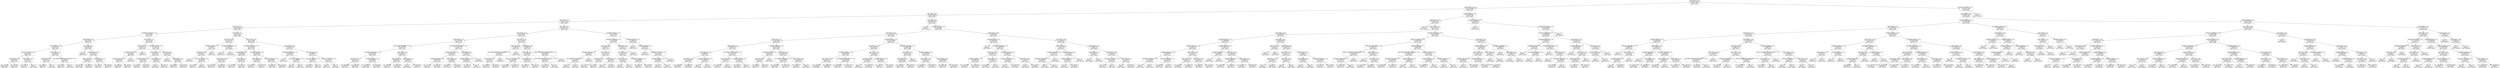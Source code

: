 digraph Tree {
node [shape=box, style="rounded", color="black", fontname=helvetica] ;
edge [fontname=helvetica] ;
0 [label="total_despesa <= 12.2\nmse = 2107175609.9\nsamples = 2833\nvalue = 22587.1"] ;
1 [label="total_despesa <= 11.3\nmse = 311699088.8\nsamples = 2291\nvalue = 7539.3"] ;
0 -> 1 [labeldistance=2.5, labelangle=45, headlabel="True"] ;
2 [label="total_receita <= 9.6\nmse = 132559182.6\nsamples = 2053\nvalue = 4370.0"] ;
1 -> 2 ;
3 [label="total_receita <= 8.9\nmse = 8437254.4\nsamples = 1466\nvalue = 1944.5"] ;
2 -> 3 ;
4 [label="total_receita <= 7.6\nmse = 4537944.8\nsamples = 1162\nvalue = 1494.2"] ;
3 -> 4 ;
5 [label="quantidade_fornecedores <= 1.9\nmse = 1190009.9\nsamples = 557\nvalue = 1031.7"] ;
4 -> 5 ;
6 [label="media_despesa <= 6.6\nmse = 968735.1\nsamples = 453\nvalue = 942.6"] ;
5 -> 6 ;
7 [label="sexo_FEMININO <= 0.5\nmse = 781035.1\nsamples = 397\nvalue = 867.4"] ;
6 -> 7 ;
8 [label="grau_LÊ E ESCREVE <= 0.5\nmse = 823716.7\nsamples = 328\nvalue = 931.3"] ;
7 -> 8 ;
9 [label="total_despesa <= 7.4\nmse = 780623.6\nsamples = 324\nvalue = 917.2"] ;
8 -> 9 ;
10 [label="mse = 742343.4\nsamples = 310\nvalue = 890.5"] ;
9 -> 10 ;
11 [label="mse = 1273893.1\nsamples = 14\nvalue = 1673.5"] ;
9 -> 11 ;
12 [label="media_despesa <= 5.8\nmse = 3120747.8\nsamples = 4\nvalue = 2339.8"] ;
8 -> 12 ;
13 [label="mse = 234755.6\nsamples = 3\nvalue = 930.3"] ;
12 -> 13 ;
14 [label="mse = 0.0\nsamples = 1\nvalue = 4454.0"] ;
12 -> 14 ;
15 [label="media_despesa <= 5.7\nmse = 454166.6\nsamples = 69\nvalue = 554.3"] ;
7 -> 15 ;
16 [label="media_despesa <= 5.6\nmse = 657475.8\nsamples = 35\nvalue = 734.3"] ;
15 -> 16 ;
17 [label="mse = 440671.5\nsamples = 34\nvalue = 643.2"] ;
16 -> 17 ;
18 [label="mse = 0.0\nsamples = 1\nvalue = 3283.0"] ;
16 -> 18 ;
19 [label="grau_ENSINO FUNDAMENTAL INCOMPLETO <= 0.5\nmse = 96587.0\nsamples = 34\nvalue = 322.4"] ;
15 -> 19 ;
20 [label="mse = 71266.1\nsamples = 33\nvalue = 286.0"] ;
19 -> 20 ;
21 [label="mse = 0.0\nsamples = 1\nvalue = 1105.0"] ;
19 -> 21 ;
22 [label="total_receita <= 6.7\nmse = 1988910.3\nsamples = 56\nvalue = 1486.0"] ;
6 -> 22 ;
23 [label="mse = 0.0\nsamples = 1\nvalue = 5650.0"] ;
22 -> 23 ;
24 [label="media_despesa <= 6.8\nmse = 1604203.3\nsamples = 55\nvalue = 1384.4"] ;
22 -> 24 ;
25 [label="media_receita <= 6.7\nmse = 2165139.4\nsamples = 14\nvalue = 2022.3"] ;
24 -> 25 ;
26 [label="mse = 942210.9\nsamples = 10\nvalue = 1295.6"] ;
25 -> 26 ;
27 [label="mse = 994070.2\nsamples = 4\nvalue = 3683.4"] ;
25 -> 27 ;
28 [label="media_despesa <= 7.2\nmse = 1165052.1\nsamples = 41\nvalue = 1135.7"] ;
24 -> 28 ;
29 [label="mse = 539726.5\nsamples = 31\nvalue = 946.5"] ;
28 -> 29 ;
30 [label="mse = 3055890.6\nsamples = 10\nvalue = 1961.4"] ;
28 -> 30 ;
31 [label="media_receita <= 5.5\nmse = 1951613.1\nsamples = 104\nvalue = 1409.5"] ;
5 -> 31 ;
32 [label="total_despesa <= 7.7\nmse = 591472.3\nsamples = 46\nvalue = 934.5"] ;
31 -> 32 ;
33 [label="quantidade_doacoes <= 2.5\nmse = 410452.6\nsamples = 45\nvalue = 860.9"] ;
32 -> 33 ;
34 [label="quantidade_doacoes <= 1.9\nmse = 335529.8\nsamples = 44\nvalue = 811.4"] ;
33 -> 34 ;
35 [label="mse = 404310.9\nsamples = 26\nvalue = 990.5"] ;
34 -> 35 ;
36 [label="mse = 119091.2\nsamples = 18\nvalue = 549.2"] ;
34 -> 36 ;
37 [label="mse = 0.0\nsamples = 1\nvalue = 2567.0"] ;
33 -> 37 ;
38 [label="mse = 0.0\nsamples = 1\nvalue = 3547.0"] ;
32 -> 38 ;
39 [label="quantidade_doadores <= 0.9\nmse = 2723287.1\nsamples = 58\nvalue = 1794.9"] ;
31 -> 39 ;
40 [label="media_despesa <= 5.5\nmse = 950023.5\nsamples = 13\nvalue = 1002.9"] ;
39 -> 40 ;
41 [label="quantidade_despesas <= 2.1\nmse = 175816.6\nsamples = 10\nvalue = 670.8"] ;
40 -> 41 ;
42 [label="mse = 78211.8\nsamples = 4\nvalue = 996.8"] ;
41 -> 42 ;
43 [label="mse = 109492.2\nsamples = 6\nvalue = 426.2"] ;
41 -> 43 ;
44 [label="total_despesa <= 7.3\nmse = 1836619.0\nsamples = 3\nvalue = 1667.1"] ;
40 -> 44 ;
45 [label="mse = 0.0\nsamples = 1\nvalue = 4948.0"] ;
44 -> 45 ;
46 [label="mse = 49717.6\nsamples = 2\nvalue = 1120.3"] ;
44 -> 46 ;
47 [label="total_receita <= 6.4\nmse = 3013991.6\nsamples = 45\nvalue = 2035.9"] ;
39 -> 47 ;
48 [label="mse = 0.0\nsamples = 1\nvalue = 7162.0"] ;
47 -> 48 ;
49 [label="media_despesa <= 5.0\nmse = 2666207.0\nsamples = 44\nvalue = 1960.5"] ;
47 -> 49 ;
50 [label="mse = 662966.2\nsamples = 15\nvalue = 1105.4"] ;
49 -> 50 ;
51 [label="mse = 3125318.7\nsamples = 29\nvalue = 2397.6"] ;
49 -> 51 ;
52 [label="total_receita <= 7.6\nmse = 7243531.2\nsamples = 605\nvalue = 1920.4"] ;
4 -> 52 ;
53 [label="total_receita <= 7.6\nmse = 76115571.7\nsamples = 10\nvalue = 7083.5"] ;
52 -> 53 ;
54 [label="quantidade_doadores <= 1.9\nmse = 6238511.1\nsamples = 8\nvalue = 2130.8"] ;
53 -> 54 ;
55 [label="total_despesa <= 7.3\nmse = 2319401.4\nsamples = 7\nvalue = 1546.5"] ;
54 -> 55 ;
56 [label="mse = 0.0\nsamples = 1\nvalue = 4025.0"] ;
55 -> 56 ;
57 [label="estado_civil_VIÚVO(A) <= 0.5\nmse = 362329.8\nsamples = 6\nvalue = 720.3"] ;
55 -> 57 ;
58 [label="mse = 73392.5\nsamples = 5\nvalue = 527.6"] ;
57 -> 58 ;
59 [label="mse = 0.0\nsamples = 1\nvalue = 2262.0"] ;
57 -> 59 ;
60 [label="mse = 0.0\nsamples = 1\nvalue = 9143.0"] ;
54 -> 60 ;
61 [label="quantidade_fornecedores <= 1.4\nmse = 28206547.4\nsamples = 2\nvalue = 19960.4"] ;
53 -> 61 ;
62 [label="mse = 0.0\nsamples = 1\nvalue = 15624.0"] ;
61 -> 62 ;
63 [label="mse = 0.0\nsamples = 1\nvalue = 26465.0"] ;
61 -> 63 ;
64 [label="media_receita <= 8.5\nmse = 5341398.6\nsamples = 595\nvalue = 1818.1"] ;
52 -> 64 ;
65 [label="quantidade_fornecedores <= 2.7\nmse = 4052651.5\nsamples = 585\nvalue = 1753.4"] ;
64 -> 65 ;
66 [label="sexo_FEMININO <= 0.5\nmse = 3088942.5\nsamples = 449\nvalue = 1546.3"] ;
65 -> 66 ;
67 [label="media_receita <= 6.6\nmse = 3511221.6\nsamples = 360\nvalue = 1664.7"] ;
66 -> 67 ;
68 [label="mse = 1709411.2\nsamples = 133\nvalue = 1315.0"] ;
67 -> 68 ;
69 [label="mse = 4484983.2\nsamples = 227\nvalue = 1876.9"] ;
67 -> 69 ;
70 [label="media_receita <= 6.7\nmse = 1055817.3\nsamples = 89\nvalue = 1058.9"] ;
66 -> 70 ;
71 [label="mse = 1508488.2\nsamples = 41\nvalue = 1433.3"] ;
70 -> 71 ;
72 [label="mse = 444717.2\nsamples = 48\nvalue = 738.0"] ;
70 -> 72 ;
73 [label="quantidade_despesas <= 2.8\nmse = 6435032.7\nsamples = 136\nvalue = 2376.6"] ;
65 -> 73 ;
74 [label="media_receita <= 6.4\nmse = 14694651.1\nsamples = 9\nvalue = 5384.9"] ;
73 -> 74 ;
75 [label="mse = 4470633.5\nsamples = 4\nvalue = 7336.7"] ;
74 -> 75 ;
76 [label="mse = 15366775.3\nsamples = 5\nvalue = 2317.7"] ;
74 -> 76 ;
77 [label="quantidade_doadores <= 2.4\nmse = 4829068.7\nsamples = 127\nvalue = 2109.9"] ;
73 -> 77 ;
78 [label="mse = 2804793.2\nsamples = 84\nvalue = 1765.9"] ;
77 -> 78 ;
79 [label="mse = 8275524.9\nsamples = 43\nvalue = 2823.9"] ;
77 -> 79 ;
80 [label="total_despesa <= 8.5\nmse = 48607186.6\nsamples = 10\nvalue = 4311.7"] ;
64 -> 80 ;
81 [label="quantidade_fornecedores <= 2.3\nmse = 83066004.2\nsamples = 3\nvalue = 11516.4"] ;
80 -> 81 ;
82 [label="mse = 0.0\nsamples = 1\nvalue = 21917.0"] ;
81 -> 82 ;
83 [label="estado_civil_CASADO(A) <= 0.5\nmse = 3389907.0\nsamples = 2\nvalue = 3716.0"] ;
81 -> 83 ;
84 [label="mse = 0.0\nsamples = 1\nvalue = 527.0"] ;
83 -> 84 ;
85 [label="mse = 0.0\nsamples = 1\nvalue = 4779.0"] ;
83 -> 85 ;
86 [label="total_despesa <= 8.8\nmse = 885683.2\nsamples = 7\nvalue = 1159.6"] ;
80 -> 86 ;
87 [label="estado_civil_CASADO(A) <= 0.5\nmse = 164671.5\nsamples = 5\nvalue = 747.6"] ;
86 -> 87 ;
88 [label="mse = 48961.6\nsamples = 3\nvalue = 1086.7"] ;
87 -> 88 ;
89 [label="mse = 77.8\nsamples = 2\nvalue = 340.8"] ;
87 -> 89 ;
90 [label="estado_civil_CASADO(A) <= 0.5\nmse = 1277339.8\nsamples = 2\nvalue = 2065.8"] ;
86 -> 90 ;
91 [label="mse = 0.0\nsamples = 1\nvalue = 1143.0"] ;
90 -> 91 ;
92 [label="mse = 0.0\nsamples = 1\nvalue = 3450.0"] ;
90 -> 92 ;
93 [label="total_receita <= 9.5\nmse = 19261742.3\nsamples = 304\nvalue = 3594.4"] ;
3 -> 93 ;
94 [label="media_receita <= 7.5\nmse = 17464042.0\nsamples = 267\nvalue = 3313.6"] ;
93 -> 94 ;
95 [label="media_despesa <= 7.1\nmse = 22046336.6\nsamples = 174\nvalue = 3834.5"] ;
94 -> 95 ;
96 [label="grau_SUPERIOR INCOMPLETO <= 0.5\nmse = 18508246.2\nsamples = 155\nvalue = 3434.1"] ;
95 -> 96 ;
97 [label="quantidade_fornecedores <= 2.7\nmse = 14950423.5\nsamples = 139\nvalue = 3192.3"] ;
96 -> 97 ;
98 [label="total_receita <= 9.1\nmse = 4127554.9\nsamples = 46\nvalue = 2024.8"] ;
97 -> 98 ;
99 [label="mse = 9286269.8\nsamples = 11\nvalue = 3481.1"] ;
98 -> 99 ;
100 [label="mse = 1465388.9\nsamples = 35\nvalue = 1539.4"] ;
98 -> 100 ;
101 [label="quantidade_despesas <= 2.8\nmse = 19880423.7\nsamples = 93\nvalue = 3855.0"] ;
97 -> 101 ;
102 [label="mse = 127360800.0\nsamples = 2\nvalue = 17993.0"] ;
101 -> 102 ;
103 [label="mse = 13435598.1\nsamples = 91\nvalue = 3562.5"] ;
101 -> 103 ;
104 [label="media_receita <= 7.0\nmse = 50032221.8\nsamples = 16\nvalue = 6105.4"] ;
96 -> 104 ;
105 [label="total_receita <= 9.0\nmse = 8896043.0\nsamples = 11\nvalue = 3220.4"] ;
104 -> 105 ;
106 [label="mse = 8359588.7\nsamples = 3\nvalue = 6374.0"] ;
105 -> 106 ;
107 [label="mse = 5590360.8\nsamples = 8\nvalue = 2360.4"] ;
105 -> 107 ;
108 [label="media_receita <= 7.1\nmse = 82366877.9\nsamples = 5\nvalue = 11875.3"] ;
104 -> 108 ;
109 [label="mse = 0.0\nsamples = 1\nvalue = 30640.0"] ;
108 -> 109 ;
110 [label="mse = 27627982.1\nsamples = 4\nvalue = 8747.8"] ;
108 -> 110 ;
111 [label="grau_ENSINO MÉDIO COMPLETO <= 0.5\nmse = 39311317.0\nsamples = 19\nvalue = 7327.8"] ;
95 -> 111 ;
112 [label="quantidade_doadores <= 2.1\nmse = 16046154.0\nsamples = 15\nvalue = 5442.5"] ;
111 -> 112 ;
113 [label="quantidade_despesas <= 1.9\nmse = 3337026.4\nsamples = 10\nvalue = 2783.4"] ;
112 -> 113 ;
114 [label="mse = 171810.2\nsamples = 2\nvalue = 510.5"] ;
113 -> 114 ;
115 [label="mse = 2802469.7\nsamples = 8\nvalue = 3196.6"] ;
113 -> 115 ;
116 [label="media_despesa <= 7.4\nmse = 11426390.6\nsamples = 5\nvalue = 8899.3"] ;
112 -> 116 ;
117 [label="mse = 8472537.6\nsamples = 3\nvalue = 11443.0"] ;
116 -> 117 ;
118 [label="mse = 1439424.2\nsamples = 2\nvalue = 6355.6"] ;
116 -> 118 ;
119 [label="sexo_FEMININO <= 0.5\nmse = 62636676.0\nsamples = 4\nvalue = 14555.0"] ;
111 -> 119 ;
120 [label="quantidade_doadores <= 2.4\nmse = 34494102.0\nsamples = 3\nvalue = 10103.0"] ;
119 -> 120 ;
121 [label="mse = 941192.0\nsamples = 2\nvalue = 6747.0"] ;
120 -> 121 ;
122 [label="mse = 0.0\nsamples = 1\nvalue = 20171.0"] ;
120 -> 122 ;
123 [label="mse = 0.0\nsamples = 1\nvalue = 23459.0"] ;
119 -> 123 ;
124 [label="total_receita <= 9.0\nmse = 7154089.6\nsamples = 93\nvalue = 2314.2"] ;
94 -> 124 ;
125 [label="total_receita <= 9.0\nmse = 39324695.6\nsamples = 8\nvalue = 4731.0"] ;
124 -> 125 ;
126 [label="grau_ENSINO FUNDAMENTAL INCOMPLETO <= 0.5\nmse = 4300141.5\nsamples = 7\nvalue = 2849.1"] ;
125 -> 126 ;
127 [label="media_despesa <= 7.1\nmse = 727461.1\nsamples = 6\nvalue = 2212.7"] ;
126 -> 127 ;
128 [label="mse = 342896.6\nsamples = 3\nvalue = 1709.4"] ;
127 -> 128 ;
129 [label="mse = 495824.2\nsamples = 3\nvalue = 2841.8"] ;
127 -> 129 ;
130 [label="mse = 0.0\nsamples = 1\nvalue = 8577.0"] ;
126 -> 130 ;
131 [label="mse = 0.0\nsamples = 1\nvalue = 23550.0"] ;
125 -> 131 ;
132 [label="media_despesa <= 8.0\nmse = 4041412.6\nsamples = 85\nvalue = 2118.7"] ;
124 -> 132 ;
133 [label="media_receita <= 7.9\nmse = 4444948.4\nsamples = 73\nvalue = 2380.1"] ;
132 -> 133 ;
134 [label="estado_civil_CASADO(A) <= 0.5\nmse = 1751988.7\nsamples = 46\nvalue = 1675.2"] ;
133 -> 134 ;
135 [label="mse = 204450.6\nsamples = 16\nvalue = 964.1"] ;
134 -> 135 ;
136 [label="mse = 2204515.7\nsamples = 30\nvalue = 2117.6"] ;
134 -> 136 ;
137 [label="media_despesa <= 6.7\nmse = 6830159.2\nsamples = 27\nvalue = 3734.2"] ;
133 -> 137 ;
138 [label="mse = 2239213.4\nsamples = 12\nvalue = 2415.3"] ;
137 -> 138 ;
139 [label="mse = 7942277.1\nsamples = 15\nvalue = 5053.1"] ;
137 -> 139 ;
140 [label="estado_civil_SEPARADO(A) JUDICIALMENTE <= 0.5\nmse = 599818.8\nsamples = 12\nvalue = 958.3"] ;
132 -> 140 ;
141 [label="grau_ENSINO FUNDAMENTAL COMPLETO <= 0.5\nmse = 378588.7\nsamples = 11\nvalue = 810.4"] ;
140 -> 141 ;
142 [label="mse = 157007.8\nsamples = 10\nvalue = 660.7"] ;
141 -> 142 ;
143 [label="mse = 0.0\nsamples = 1\nvalue = 2382.0"] ;
141 -> 143 ;
144 [label="mse = 0.0\nsamples = 1\nvalue = 2659.0"] ;
140 -> 144 ;
145 [label="quantidade_despesas <= 3.5\nmse = 27732690.2\nsamples = 37\nvalue = 5707.6"] ;
93 -> 145 ;
146 [label="quantidade_fornecedores <= 2.8\nmse = 11904908.0\nsamples = 31\nvalue = 4234.7"] ;
145 -> 146 ;
147 [label="total_receita <= 9.5\nmse = 3673055.4\nsamples = 15\nvalue = 2374.1"] ;
146 -> 147 ;
148 [label="quantidade_doadores <= 2.3\nmse = 14613005.6\nsamples = 3\nvalue = 5379.7"] ;
147 -> 148 ;
149 [label="grau_SUPERIOR INCOMPLETO <= 0.5\nmse = 2552006.2\nsamples = 2\nvalue = 7920.5"] ;
148 -> 149 ;
150 [label="mse = 0.0\nsamples = 1\nvalue = 9518.0"] ;
149 -> 150 ;
151 [label="mse = 0.0\nsamples = 1\nvalue = 6323.0"] ;
149 -> 151 ;
152 [label="mse = 0.0\nsamples = 1\nvalue = 298.0"] ;
148 -> 152 ;
153 [label="total_receita <= 9.5\nmse = 473782.5\nsamples = 12\nvalue = 1923.2"] ;
147 -> 153 ;
154 [label="total_despesa <= 9.5\nmse = 324785.0\nsamples = 8\nvalue = 1445.1"] ;
153 -> 154 ;
155 [label="mse = 77061.8\nsamples = 3\nvalue = 2005.2"] ;
154 -> 155 ;
156 [label="mse = 51923.2\nsamples = 5\nvalue = 978.3"] ;
154 -> 156 ;
157 [label="media_despesa <= 7.0\nmse = 34903.6\nsamples = 4\nvalue = 2507.7"] ;
153 -> 157 ;
158 [label="mse = 0.0\nsamples = 1\nvalue = 2252.0"] ;
157 -> 158 ;
159 [label="mse = 3331.2\nsamples = 3\nvalue = 2635.5"] ;
157 -> 159 ;
160 [label="total_despesa <= 9.6\nmse = 13415714.2\nsamples = 16\nvalue = 5880.5"] ;
146 -> 160 ;
161 [label="total_despesa <= 9.5\nmse = 6313958.4\nsamples = 15\nvalue = 5338.5"] ;
160 -> 161 ;
162 [label="media_receita <= 7.5\nmse = 2721768.8\nsamples = 2\nvalue = 8958.5"] ;
161 -> 162 ;
163 [label="mse = 0.0\nsamples = 1\nvalue = 9911.0"] ;
162 -> 163 ;
164 [label="mse = 0.0\nsamples = 1\nvalue = 6101.0"] ;
162 -> 164 ;
165 [label="quantidade_fornecedores <= 2.9\nmse = 4026698.6\nsamples = 13\nvalue = 4649.0"] ;
161 -> 165 ;
166 [label="mse = 934612.2\nsamples = 2\nvalue = 6425.4"] ;
165 -> 166 ;
167 [label="mse = 3205967.9\nsamples = 11\nvalue = 3760.8"] ;
165 -> 167 ;
168 [label="mse = 0.0\nsamples = 1\nvalue = 19431.0"] ;
160 -> 168 ;
169 [label="quantidade_doacoes <= 1.9\nmse = 29996799.5\nsamples = 6\nvalue = 14729.4"] ;
145 -> 169 ;
170 [label="mse = 0.0\nsamples = 1\nvalue = 2730.0"] ;
169 -> 170 ;
171 [label="quantidade_despesas <= 3.5\nmse = 10774301.4\nsamples = 5\nvalue = 16443.6"] ;
169 -> 171 ;
172 [label="mse = 0.0\nsamples = 1\nvalue = 23910.0"] ;
171 -> 172 ;
173 [label="quantidade_fornecedores <= 3.6\nmse = 1730215.8\nsamples = 4\nvalue = 15199.2"] ;
171 -> 173 ;
174 [label="quantidade_doacoes <= 2.2\nmse = 468852.7\nsamples = 3\nvalue = 14357.2"] ;
173 -> 174 ;
175 [label="mse = 773.6\nsamples = 2\nvalue = 14752.3"] ;
174 -> 175 ;
176 [label="mse = 0.0\nsamples = 1\nvalue = 13172.0"] ;
174 -> 176 ;
177 [label="mse = 0.0\nsamples = 1\nvalue = 16883.0"] ;
173 -> 177 ;
178 [label="total_receita <= 9.6\nmse = 388673084.8\nsamples = 587\nvalue = 10359.7"] ;
2 -> 178 ;
179 [label="mse = 0.0\nsamples = 1\nvalue = 493951.0"] ;
178 -> 179 ;
180 [label="quantidade_doadores <= 3.6\nmse = 133790971.7\nsamples = 586\nvalue = 9832.3"] ;
178 -> 180 ;
181 [label="total_despesa <= 10.2\nmse = 101977364.4\nsamples = 529\nvalue = 8809.8"] ;
180 -> 181 ;
182 [label="media_receita <= 7.4\nmse = 48102269.6\nsamples = 205\nvalue = 5969.7"] ;
181 -> 182 ;
183 [label="media_receita <= 7.4\nmse = 69416168.6\nsamples = 73\nvalue = 7778.9"] ;
182 -> 183 ;
184 [label="media_despesa <= 7.2\nmse = 40974372.5\nsamples = 63\nvalue = 6152.1"] ;
183 -> 184 ;
185 [label="total_receita <= 10.0\nmse = 29895058.3\nsamples = 61\nvalue = 5660.1"] ;
184 -> 185 ;
186 [label="mse = 18898967.2\nsamples = 43\nvalue = 4292.3"] ;
185 -> 186 ;
187 [label="mse = 40966749.7\nsamples = 18\nvalue = 8760.5"] ;
185 -> 187 ;
188 [label="quantidade_fornecedores <= 2.4\nmse = 136664533.6\nsamples = 2\nvalue = 22224.7"] ;
184 -> 188 ;
189 [label="mse = 0.0\nsamples = 1\nvalue = 5692.0"] ;
188 -> 189 ;
190 [label="mse = 0.0\nsamples = 1\nvalue = 30491.0"] ;
188 -> 190 ;
191 [label="grau_ENSINO MÉDIO COMPLETO <= 0.5\nmse = 132064113.7\nsamples = 10\nvalue = 15247.3"] ;
183 -> 191 ;
192 [label="media_receita <= 7.4\nmse = 39109450.9\nsamples = 7\nvalue = 7377.4"] ;
191 -> 192 ;
193 [label="mse = 18457319.1\nsamples = 6\nvalue = 6021.2"] ;
192 -> 193 ;
194 [label="mse = 0.0\nsamples = 1\nvalue = 23652.0"] ;
192 -> 194 ;
195 [label="quantidade_doadores <= 2.8\nmse = 47647395.4\nsamples = 3\nvalue = 26614.9"] ;
191 -> 195 ;
196 [label="mse = 109333.4\nsamples = 2\nvalue = 29052.9"] ;
195 -> 196 ;
197 [label="mse = 0.0\nsamples = 1\nvalue = 7111.0"] ;
195 -> 197 ;
198 [label="quantidade_despesas <= 1.9\nmse = 31474822.4\nsamples = 132\nvalue = 4840.1"] ;
182 -> 198 ;
199 [label="quantidade_doadores <= 1.9\nmse = 958270.8\nsamples = 10\nvalue = 1133.7"] ;
198 -> 199 ;
200 [label="total_receita <= 9.9\nmse = 420990.5\nsamples = 9\nvalue = 818.2"] ;
199 -> 200 ;
201 [label="mse = 489280.4\nsamples = 5\nvalue = 1126.7"] ;
200 -> 201 ;
202 [label="mse = 67898.2\nsamples = 4\nvalue = 432.5"] ;
200 -> 202 ;
203 [label="mse = 0.0\nsamples = 1\nvalue = 3027.0"] ;
199 -> 203 ;
204 [label="media_despesa <= 8.1\nmse = 33281356.0\nsamples = 122\nvalue = 5282.3"] ;
198 -> 204 ;
205 [label="grau_SUPERIOR INCOMPLETO <= 0.5\nmse = 27308587.0\nsamples = 118\nvalue = 5041.7"] ;
204 -> 205 ;
206 [label="mse = 22830005.5\nsamples = 107\nvalue = 4610.3"] ;
205 -> 206 ;
207 [label="mse = 50412678.6\nsamples = 11\nvalue = 8732.3"] ;
205 -> 207 ;
208 [label="media_receita <= 8.6\nmse = 180555902.8\nsamples = 4\nvalue = 15629.5"] ;
204 -> 208 ;
209 [label="mse = 10278442.7\nsamples = 3\nvalue = 8039.0"] ;
208 -> 209 ;
210 [label="mse = 0.0\nsamples = 1\nvalue = 38401.0"] ;
208 -> 210 ;
211 [label="quantidade_doacoes <= 2.5\nmse = 127810484.6\nsamples = 324\nvalue = 10613.1"] ;
181 -> 211 ;
212 [label="total_receita <= 11.1\nmse = 92159665.5\nsamples = 121\nvalue = 7891.2"] ;
211 -> 212 ;
213 [label="quantidade_doadores <= 1.2\nmse = 63810080.2\nsamples = 113\nvalue = 7226.6"] ;
212 -> 213 ;
214 [label="total_receita <= 10.3\nmse = 158322757.3\nsamples = 10\nvalue = 15336.9"] ;
213 -> 214 ;
215 [label="mse = 31998338.3\nsamples = 4\nvalue = 26869.0"] ;
214 -> 215 ;
216 [label="mse = 18666538.5\nsamples = 6\nvalue = 3804.7"] ;
214 -> 216 ;
217 [label="grau_ENSINO MÉDIO COMPLETO <= 0.5\nmse = 48592410.1\nsamples = 103\nvalue = 6484.5"] ;
213 -> 217 ;
218 [label="mse = 40804961.8\nsamples = 91\nvalue = 5396.2"] ;
217 -> 218 ;
219 [label="mse = 51353368.3\nsamples = 12\nvalue = 12056.5"] ;
217 -> 219 ;
220 [label="total_receita <= 11.2\nmse = 435025154.6\nsamples = 8\nvalue = 18990.6"] ;
212 -> 220 ;
221 [label="media_receita <= 8.8\nmse = 406320233.0\nsamples = 3\nvalue = 38995.0"] ;
220 -> 221 ;
222 [label="mse = 0.0\nsamples = 1\nvalue = 67784.0"] ;
221 -> 222 ;
223 [label="mse = 173401856.9\nsamples = 2\nvalue = 29398.7"] ;
221 -> 223 ;
224 [label="quantidade_despesas <= 3.6\nmse = 9521747.6\nsamples = 5\nvalue = 5654.3"] ;
220 -> 224 ;
225 [label="mse = 1811382.7\nsamples = 3\nvalue = 3671.2"] ;
224 -> 225 ;
226 [label="mse = 1346760.2\nsamples = 2\nvalue = 9620.5"] ;
224 -> 226 ;
227 [label="quantidade_fornecedores <= 4.2\nmse = 140927082.3\nsamples = 203\nvalue = 12086.4"] ;
211 -> 227 ;
228 [label="media_receita <= 8.8\nmse = 92501166.7\nsamples = 148\nvalue = 10452.0"] ;
227 -> 228 ;
229 [label="media_receita <= 8.2\nmse = 89692643.7\nsamples = 147\nvalue = 10276.0"] ;
228 -> 229 ;
230 [label="mse = 96707905.7\nsamples = 120\nvalue = 11153.4"] ;
229 -> 230 ;
231 [label="mse = 40942676.3\nsamples = 27\nvalue = 6440.2"] ;
229 -> 231 ;
232 [label="mse = 0.0\nsamples = 1\nvalue = 30782.0"] ;
228 -> 232 ;
233 [label="quantidade_doacoes <= 2.6\nmse = 237929663.2\nsamples = 55\nvalue = 16137.4"] ;
227 -> 233 ;
234 [label="total_despesa <= 10.8\nmse = 243247120.2\nsamples = 6\nvalue = 28721.2"] ;
233 -> 234 ;
235 [label="mse = 59464434.4\nsamples = 4\nvalue = 21457.7"] ;
234 -> 235 ;
236 [label="mse = 14364800.0\nsamples = 2\nvalue = 55354.0"] ;
234 -> 236 ;
237 [label="media_despesa <= 6.2\nmse = 204438086.9\nsamples = 49\nvalue = 13935.3"] ;
233 -> 237 ;
238 [label="mse = 65602038.6\nsamples = 30\nvalue = 9772.9"] ;
237 -> 238 ;
239 [label="mse = 342353426.2\nsamples = 19\nvalue = 19863.6"] ;
237 -> 239 ;
240 [label="media_despesa <= 6.9\nmse = 324324044.4\nsamples = 57\nvalue = 18892.1"] ;
180 -> 240 ;
241 [label="quantidade_doacoes <= 3.6\nmse = 224638053.6\nsamples = 42\nvalue = 13629.5"] ;
240 -> 241 ;
242 [label="mse = 0.0\nsamples = 1\nvalue = 86939.0"] ;
241 -> 242 ;
243 [label="quantidade_fornecedores <= 4.6\nmse = 148876738.1\nsamples = 41\nvalue = 12567.1"] ;
241 -> 243 ;
244 [label="total_despesa <= 11.0\nmse = 49491912.4\nsamples = 34\nvalue = 9528.6"] ;
243 -> 244 ;
245 [label="quantidade_despesas <= 4.3\nmse = 39926986.3\nsamples = 31\nvalue = 8605.8"] ;
244 -> 245 ;
246 [label="mse = 10578395.7\nsamples = 16\nvalue = 6454.3"] ;
245 -> 246 ;
247 [label="mse = 63736138.2\nsamples = 15\nvalue = 11318.6"] ;
245 -> 247 ;
248 [label="total_receita <= 11.2\nmse = 18859165.7\nsamples = 3\nvalue = 21524.8"] ;
244 -> 248 ;
249 [label="mse = 5418632.0\nsamples = 2\nvalue = 19304.0"] ;
248 -> 249 ;
250 [label="mse = 0.0\nsamples = 1\nvalue = 28187.0"] ;
248 -> 250 ;
251 [label="quantidade_despesas <= 4.9\nmse = 365914700.7\nsamples = 7\nvalue = 25655.7"] ;
243 -> 251 ;
252 [label="estado_civil_CASADO(A) <= 0.5\nmse = 57434550.4\nsamples = 3\nvalue = 48847.0"] ;
251 -> 252 ;
253 [label="mse = 0.0\nsamples = 1\nvalue = 36465.0"] ;
252 -> 253 ;
254 [label="mse = 23882586.8\nsamples = 2\nvalue = 51942.5"] ;
252 -> 254 ;
255 [label="total_receita <= 11.0\nmse = 12474342.9\nsamples = 4\nvalue = 11161.1"] ;
251 -> 255 ;
256 [label="mse = 0.0\nsamples = 1\nvalue = 19069.0"] ;
255 -> 256 ;
257 [label="mse = 4046679.7\nsamples = 3\nvalue = 10031.4"] ;
255 -> 257 ;
258 [label="total_receita <= 11.0\nmse = 286901877.8\nsamples = 15\nvalue = 34908.5"] ;
240 -> 258 ;
259 [label="media_despesa <= 7.2\nmse = 177168881.6\nsamples = 7\nvalue = 42161.7"] ;
258 -> 259 ;
260 [label="quantidade_doadores <= 3.9\nmse = 51297120.6\nsamples = 3\nvalue = 29733.6"] ;
259 -> 260 ;
261 [label="quantidade_fornecedores <= 3.5\nmse = 3636649.0\nsamples = 2\nvalue = 21087.0"] ;
260 -> 261 ;
262 [label="mse = 0.0\nsamples = 1\nvalue = 19180.0"] ;
261 -> 262 ;
263 [label="mse = 0.0\nsamples = 1\nvalue = 22994.0"] ;
261 -> 263 ;
264 [label="mse = 0.0\nsamples = 1\nvalue = 35498.0"] ;
260 -> 264 ;
265 [label="quantidade_doacoes <= 4.4\nmse = 113615394.2\nsamples = 4\nvalue = 49066.2"] ;
259 -> 265 ;
266 [label="quantidade_doadores <= 3.8\nmse = 13961305.0\nsamples = 3\nvalue = 52623.0"] ;
265 -> 266 ;
267 [label="mse = 0.0\nsamples = 1\nvalue = 57018.0"] ;
266 -> 267 ;
268 [label="mse = 3794704.0\nsamples = 2\nvalue = 49986.0"] ;
266 -> 268 ;
269 [label="mse = 0.0\nsamples = 1\nvalue = 20612.0"] ;
265 -> 269 ;
270 [label="media_despesa <= 7.1\nmse = 248461424.0\nsamples = 8\nvalue = 23625.8"] ;
258 -> 270 ;
271 [label="media_despesa <= 7.1\nmse = 8195850.9\nsamples = 2\nvalue = 43874.3"] ;
270 -> 271 ;
272 [label="mse = 0.0\nsamples = 1\nvalue = 41850.0"] ;
271 -> 272 ;
273 [label="mse = 0.0\nsamples = 1\nvalue = 47923.0"] ;
271 -> 273 ;
274 [label="total_despesa <= 11.0\nmse = 61091208.9\nsamples = 6\nvalue = 13501.5"] ;
270 -> 274 ;
275 [label="quantidade_fornecedores <= 3.8\nmse = 241401.6\nsamples = 3\nvalue = 5966.7"] ;
274 -> 275 ;
276 [label="mse = 75350.2\nsamples = 2\nvalue = 5657.5"] ;
275 -> 276 ;
277 [label="mse = 0.0\nsamples = 1\nvalue = 6585.0"] ;
275 -> 277 ;
278 [label="media_receita <= 6.5\nmse = 8393589.6\nsamples = 3\nvalue = 21036.3"] ;
274 -> 278 ;
279 [label="mse = 0.0\nsamples = 1\nvalue = 16989.0"] ;
278 -> 279 ;
280 [label="mse = 304704.0\nsamples = 2\nvalue = 23060.0"] ;
278 -> 280 ;
281 [label="quantidade_doacoes <= 4.5\nmse = 1021861971.5\nsamples = 238\nvalue = 35424.7"] ;
1 -> 281 ;
282 [label="total_despesa <= 11.3\nmse = 826572984.3\nsamples = 212\nvalue = 31871.9"] ;
281 -> 282 ;
283 [label="mse = 0.0\nsamples = 1\nvalue = 113557.0"] ;
282 -> 283 ;
284 [label="total_receita <= 11.7\nmse = 770829244.8\nsamples = 211\nvalue = 31101.2"] ;
282 -> 284 ;
285 [label="total_despesa <= 11.6\nmse = 266823483.6\nsamples = 87\nvalue = 20424.6"] ;
284 -> 285 ;
286 [label="quantidade_doacoes <= 3.2\nmse = 159689296.4\nsamples = 69\nvalue = 18352.0"] ;
285 -> 286 ;
287 [label="quantidade_doacoes <= 2.4\nmse = 76211442.6\nsamples = 35\nvalue = 13807.6"] ;
286 -> 287 ;
288 [label="quantidade_doadores <= 1.8\nmse = 15985823.6\nsamples = 7\nvalue = 7178.0"] ;
287 -> 288 ;
289 [label="quantidade_fornecedores <= 4.4\nmse = 3610880.2\nsamples = 2\nvalue = 12868.3"] ;
288 -> 289 ;
290 [label="mse = 0.0\nsamples = 1\nvalue = 10181.0"] ;
289 -> 290 ;
291 [label="mse = 0.0\nsamples = 1\nvalue = 14212.0"] ;
289 -> 291 ;
292 [label="estado_civil_CASADO(A) <= 0.5\nmse = 1464946.2\nsamples = 5\nvalue = 4739.3"] ;
288 -> 292 ;
293 [label="mse = 455058.0\nsamples = 2\nvalue = 3439.0"] ;
292 -> 293 ;
294 [label="mse = 3262.2\nsamples = 3\nvalue = 5714.5"] ;
292 -> 294 ;
295 [label="total_despesa <= 11.4\nmse = 77639679.1\nsamples = 28\nvalue = 15314.4"] ;
287 -> 295 ;
296 [label="total_receita <= 11.3\nmse = 69517012.4\nsamples = 6\nvalue = 23769.6"] ;
295 -> 296 ;
297 [label="mse = 5456524.5\nsamples = 4\nvalue = 19949.5"] ;
296 -> 297 ;
298 [label="mse = 33895684.0\nsamples = 2\nvalue = 39050.0"] ;
296 -> 298 ;
299 [label="total_despesa <= 11.4\nmse = 52817729.3\nsamples = 22\nvalue = 12827.6"] ;
295 -> 299 ;
300 [label="mse = 1566648.9\nsamples = 5\nvalue = 8146.1"] ;
299 -> 300 ;
301 [label="mse = 62298040.1\nsamples = 17\nvalue = 15381.1"] ;
299 -> 301 ;
302 [label="quantidade_doacoes <= 3.3\nmse = 204613679.9\nsamples = 34\nvalue = 23573.1"] ;
286 -> 302 ;
303 [label="quantidade_doacoes <= 3.3\nmse = 9336960.9\nsamples = 2\nvalue = 57218.3"] ;
302 -> 303 ;
304 [label="mse = 0.0\nsamples = 1\nvalue = 59379.0"] ;
303 -> 304 ;
305 [label="mse = 0.0\nsamples = 1\nvalue = 52897.0"] ;
303 -> 305 ;
306 [label="total_receita <= 11.3\nmse = 135483483.8\nsamples = 32\nvalue = 21279.1"] ;
302 -> 306 ;
307 [label="quantidade_doadores <= 3.7\nmse = 38465085.7\nsamples = 7\nvalue = 11922.5"] ;
306 -> 307 ;
308 [label="mse = 19012969.1\nsamples = 4\nvalue = 15138.6"] ;
307 -> 308 ;
309 [label="mse = 3406904.2\nsamples = 3\nvalue = 4418.3"] ;
307 -> 309 ;
310 [label="media_receita <= 7.2\nmse = 130696540.4\nsamples = 25\nvalue = 24031.0"] ;
306 -> 310 ;
311 [label="mse = 245349717.9\nsamples = 4\nvalue = 36442.3"] ;
310 -> 311 ;
312 [label="mse = 66045854.6\nsamples = 21\nvalue = 21371.4"] ;
310 -> 312 ;
313 [label="total_receita <= 11.2\nmse = 601485108.4\nsamples = 18\nvalue = 28476.0"] ;
285 -> 313 ;
314 [label="total_receita <= 11.2\nmse = 2453004.2\nsamples = 2\nvalue = 69941.2"] ;
313 -> 314 ;
315 [label="mse = 0.0\nsamples = 1\nvalue = 69037.0"] ;
314 -> 315 ;
316 [label="mse = 0.0\nsamples = 1\nvalue = 72654.0"] ;
314 -> 316 ;
317 [label="total_despesa <= 11.6\nmse = 340949970.6\nsamples = 16\nvalue = 20936.9"] ;
313 -> 317 ;
318 [label="total_receita <= 11.6\nmse = 95314733.7\nsamples = 5\nvalue = 42114.6"] ;
317 -> 318 ;
319 [label="total_receita <= 11.3\nmse = 16381240.2\nsamples = 3\nvalue = 37048.5"] ;
318 -> 319 ;
320 [label="mse = 0.0\nsamples = 1\nvalue = 28008.0"] ;
319 -> 320 ;
321 [label="mse = 42134.6\nsamples = 2\nvalue = 38856.6"] ;
319 -> 321 ;
322 [label="total_receita <= 11.6\nmse = 24127744.0\nsamples = 2\nvalue = 57313.0"] ;
318 -> 322 ;
323 [label="mse = 0.0\nsamples = 1\nvalue = 62225.0"] ;
322 -> 323 ;
324 [label="mse = 0.0\nsamples = 1\nvalue = 52401.0"] ;
322 -> 324 ;
325 [label="media_despesa <= 7.0\nmse = 78582174.4\nsamples = 11\nvalue = 8835.4"] ;
317 -> 325 ;
326 [label="media_despesa <= 6.7\nmse = 109380222.2\nsamples = 2\nvalue = 26390.5"] ;
325 -> 326 ;
327 [label="mse = 0.0\nsamples = 1\nvalue = 15932.0"] ;
326 -> 327 ;
328 [label="mse = 0.0\nsamples = 1\nvalue = 36849.0"] ;
326 -> 328 ;
329 [label="quantidade_fornecedores <= 4.3\nmse = 13524686.2\nsamples = 9\nvalue = 5909.5"] ;
325 -> 329 ;
330 [label="mse = 3378010.5\nsamples = 5\nvalue = 3585.3"] ;
329 -> 330 ;
331 [label="mse = 9579406.2\nsamples = 4\nvalue = 9163.4"] ;
329 -> 331 ;
332 [label="quantidade_fornecedores <= 4.5\nmse = 979760827.4\nsamples = 124\nvalue = 38200.4"] ;
284 -> 332 ;
333 [label="estado_civil_CASADO(A) <= 0.5\nmse = 935103418.8\nsamples = 63\nvalue = 47284.9"] ;
332 -> 333 ;
334 [label="estado_civil_DIVORCIADO(A) <= 0.5\nmse = 750631293.5\nsamples = 17\nvalue = 30339.0"] ;
333 -> 334 ;
335 [label="estado_civil_SEPARADO(A) JUDICIALMENTE <= 0.5\nmse = 219303802.8\nsamples = 12\nvalue = 19471.2"] ;
334 -> 335 ;
336 [label="quantidade_fornecedores <= 4.4\nmse = 82766457.3\nsamples = 11\nvalue = 16397.5"] ;
335 -> 336 ;
337 [label="mse = 64749899.6\nsamples = 10\nvalue = 14372.7"] ;
336 -> 337 ;
338 [label="mse = 0.0\nsamples = 1\nvalue = 29559.0"] ;
336 -> 338 ;
339 [label="mse = 0.0\nsamples = 1\nvalue = 65576.0"] ;
335 -> 339 ;
340 [label="media_despesa <= 7.5\nmse = 1111961750.5\nsamples = 5\nvalue = 49659.4"] ;
334 -> 340 ;
341 [label="mse = 0.0\nsamples = 1\nvalue = 141295.0"] ;
340 -> 341 ;
342 [label="total_receita <= 12.0\nmse = 70118291.5\nsamples = 4\nvalue = 38205.0"] ;
340 -> 342 ;
343 [label="mse = 22610570.9\nsamples = 2\nvalue = 48315.3"] ;
342 -> 343 ;
344 [label="mse = 492837.4\nsamples = 2\nvalue = 32138.8"] ;
342 -> 344 ;
345 [label="quantidade_doadores <= 3.7\nmse = 861798482.1\nsamples = 46\nvalue = 53337.1"] ;
333 -> 345 ;
346 [label="grau_ENSINO FUNDAMENTAL COMPLETO <= 0.5\nmse = 826703675.0\nsamples = 35\nvalue = 46365.7"] ;
345 -> 346 ;
347 [label="quantidade_fornecedores <= 4.4\nmse = 466510788.4\nsamples = 33\nvalue = 41192.4"] ;
346 -> 347 ;
348 [label="mse = 430968791.5\nsamples = 29\nvalue = 44717.8"] ;
347 -> 348 ;
349 [label="mse = 209477436.2\nsamples = 4\nvalue = 21550.4"] ;
347 -> 349 ;
350 [label="quantidade_doacoes <= 2.4\nmse = 1628961888.2\nsamples = 2\nvalue = 93960.8"] ;
346 -> 350 ;
351 [label="mse = 0.0\nsamples = 1\nvalue = 13240.0"] ;
350 -> 351 ;
352 [label="mse = 0.0\nsamples = 1\nvalue = 114141.0"] ;
350 -> 352 ;
353 [label="quantidade_doadores <= 4.2\nmse = 475389429.1\nsamples = 11\nvalue = 72049.6"] ;
345 -> 353 ;
354 [label="quantidade_doacoes <= 4.2\nmse = 318636819.6\nsamples = 9\nvalue = 76762.7"] ;
353 -> 354 ;
355 [label="mse = 186536281.5\nsamples = 8\nvalue = 73772.4"] ;
354 -> 355 ;
356 [label="mse = 0.0\nsamples = 1\nvalue = 124608.0"] ;
354 -> 356 ;
357 [label="quantidade_despesas <= 4.1\nmse = 14081256.2\nsamples = 2\nvalue = 31988.5"] ;
353 -> 357 ;
358 [label="mse = 0.0\nsamples = 1\nvalue = 28236.0"] ;
357 -> 358 ;
359 [label="mse = 0.0\nsamples = 1\nvalue = 35741.0"] ;
357 -> 359 ;
360 [label="total_receita <= 12.2\nmse = 861464492.5\nsamples = 61\nvalue = 29210.4"] ;
332 -> 360 ;
361 [label="quantidade_despesas <= 6.3\nmse = 562826248.3\nsamples = 58\nvalue = 25461.0"] ;
360 -> 361 ;
362 [label="media_receita <= 8.7\nmse = 519359442.5\nsamples = 56\nvalue = 23401.6"] ;
361 -> 362 ;
363 [label="quantidade_doacoes <= 3.3\nmse = 643523697.7\nsamples = 37\nvalue = 29447.4"] ;
362 -> 363 ;
364 [label="mse = 0.0\nsamples = 1\nvalue = 132674.0"] ;
363 -> 364 ;
365 [label="mse = 225986436.4\nsamples = 36\nvalue = 25318.4"] ;
363 -> 365 ;
366 [label="quantidade_doadores <= 2.7\nmse = 175350628.1\nsamples = 19\nvalue = 13874.8"] ;
362 -> 366 ;
367 [label="mse = 41169093.6\nsamples = 9\nvalue = 9316.5"] ;
366 -> 367 ;
368 [label="mse = 290984778.4\nsamples = 10\nvalue = 20061.1"] ;
366 -> 368 ;
369 [label="media_receita <= 8.9\nmse = 3934656.2\nsamples = 2\nvalue = 60471.4"] ;
361 -> 369 ;
370 [label="mse = 0.0\nsamples = 1\nvalue = 58042.0"] ;
369 -> 370 ;
371 [label="mse = 0.0\nsamples = 1\nvalue = 62091.0"] ;
369 -> 371 ;
372 [label="quantidade_fornecedores <= 5.1\nmse = 1967091824.2\nsamples = 3\nvalue = 85451.7"] ;
360 -> 372 ;
373 [label="mse = 0.0\nsamples = 1\nvalue = 25535.0"] ;
372 -> 373 ;
374 [label="media_despesa <= 6.7\nmse = 258132528.0\nsamples = 2\nvalue = 115410.0"] ;
372 -> 374 ;
375 [label="mse = 0.0\nsamples = 1\nvalue = 124686.0"] ;
374 -> 375 ;
376 [label="mse = 0.0\nsamples = 1\nvalue = 87582.0"] ;
374 -> 376 ;
377 [label="quantidade_despesas <= 4.5\nmse = 1678278175.1\nsamples = 26\nvalue = 63240.7"] ;
281 -> 377 ;
378 [label="mse = 0.0\nsamples = 1\nvalue = 213024.0"] ;
377 -> 378 ;
379 [label="quantidade_fornecedores <= 5.6\nmse = 1145336989.1\nsamples = 25\nvalue = 59496.1"] ;
377 -> 379 ;
380 [label="estado_civil_CASADO(A) <= 0.5\nmse = 896862490.4\nsamples = 24\nvalue = 56860.5"] ;
379 -> 380 ;
381 [label="quantidade_fornecedores <= 4.8\nmse = 285844396.7\nsamples = 9\nvalue = 27192.0"] ;
380 -> 381 ;
382 [label="quantidade_despesas <= 5.0\nmse = 2323384.2\nsamples = 3\nvalue = 13544.5"] ;
381 -> 382 ;
383 [label="mse = 0.0\nsamples = 1\nvalue = 11304.0"] ;
382 -> 383 ;
384 [label="quantidade_fornecedores <= 4.6\nmse = 866805.6\nsamples = 2\nvalue = 14291.3"] ;
382 -> 384 ;
385 [label="mse = 0.0\nsamples = 1\nvalue = 15608.0"] ;
384 -> 385 ;
386 [label="mse = 0.0\nsamples = 1\nvalue = 13633.0"] ;
384 -> 386 ;
387 [label="quantidade_fornecedores <= 4.9\nmse = 287914210.7\nsamples = 6\nvalue = 34015.8"] ;
381 -> 387 ;
388 [label="mse = 0.0\nsamples = 1\nvalue = 73517.0"] ;
387 -> 388 ;
389 [label="media_despesa <= 6.8\nmse = 74293995.6\nsamples = 5\nvalue = 28372.7"] ;
387 -> 389 ;
390 [label="mse = 0.0\nsamples = 1\nvalue = 8046.0"] ;
389 -> 390 ;
391 [label="quantidade_fornecedores <= 5.2\nmse = 6336683.9\nsamples = 4\nvalue = 31760.5"] ;
389 -> 391 ;
392 [label="mse = 1660288.2\nsamples = 3\nvalue = 32755.8"] ;
391 -> 392 ;
393 [label="mse = 0.0\nsamples = 1\nvalue = 26784.0"] ;
391 -> 393 ;
394 [label="total_despesa <= 12.0\nmse = 603345185.4\nsamples = 15\nvalue = 70046.6"] ;
380 -> 394 ;
395 [label="quantidade_doacoes <= 4.5\nmse = 362991858.6\nsamples = 12\nvalue = 76321.5"] ;
394 -> 395 ;
396 [label="mse = 0.0\nsamples = 1\nvalue = 132933.0"] ;
395 -> 396 ;
397 [label="total_receita <= 12.2\nmse = 227194213.6\nsamples = 11\nvalue = 73748.2"] ;
395 -> 397 ;
398 [label="total_despesa <= 11.7\nmse = 130455205.5\nsamples = 10\nvalue = 75959.3"] ;
397 -> 398 ;
399 [label="mse = 15987627.6\nsamples = 2\nvalue = 66604.7"] ;
398 -> 399 ;
400 [label="mse = 127236755.1\nsamples = 8\nvalue = 79701.2"] ;
398 -> 400 ;
401 [label="mse = 0.0\nsamples = 1\nvalue = 27315.0"] ;
397 -> 401 ;
402 [label="total_receita <= 12.1\nmse = 457148019.2\nsamples = 3\nvalue = 33965.8"] ;
394 -> 402 ;
403 [label="quantidade_doacoes <= 5.1\nmse = 152518934.2\nsamples = 2\nvalue = 44654.7"] ;
402 -> 403 ;
404 [label="mse = 0.0\nsamples = 1\nvalue = 35922.0"] ;
403 -> 404 ;
405 [label="mse = 0.0\nsamples = 1\nvalue = 62120.0"] ;
403 -> 405 ;
406 [label="mse = 0.0\nsamples = 1\nvalue = 1899.0"] ;
402 -> 406 ;
407 [label="mse = 0.0\nsamples = 1\nvalue = 162282.0"] ;
379 -> 407 ;
408 [label="grau_LÊ E ESCREVE <= 0.5\nmse = 4713251919.6\nsamples = 542\nvalue = 85306.7"] ;
0 -> 408 [labeldistance=2.5, labelangle=-45, headlabel="False"] ;
409 [label="total_despesa <= 12.9\nmse = 2823480352.8\nsamples = 541\nvalue = 83814.3"] ;
408 -> 409 ;
410 [label="quantidade_doadores <= 5.3\nmse = 2010388338.8\nsamples = 203\nvalue = 60740.0"] ;
409 -> 410 ;
411 [label="media_despesa <= 7.5\nmse = 1798435452.0\nsamples = 190\nvalue = 58399.1"] ;
410 -> 411 ;
412 [label="total_despesa <= 12.7\nmse = 745220937.7\nsamples = 79\nvalue = 42048.6"] ;
411 -> 412 ;
413 [label="quantidade_doadores <= 2.8\nmse = 605369686.1\nsamples = 60\nvalue = 37472.2"] ;
412 -> 413 ;
414 [label="estado_civil_CASADO(A) <= 0.5\nmse = 286410807.2\nsamples = 7\nvalue = 10878.5"] ;
413 -> 414 ;
415 [label="mse = 0.0\nsamples = 1\nvalue = 63775.0"] ;
414 -> 415 ;
416 [label="total_despesa <= 12.7\nmse = 7268048.5\nsamples = 6\nvalue = 5588.9"] ;
414 -> 416 ;
417 [label="quantidade_doacoes <= 1.8\nmse = 4429176.9\nsamples = 5\nvalue = 6553.9"] ;
416 -> 417 ;
418 [label="mse = 0.0\nsamples = 1\nvalue = 2286.0"] ;
417 -> 418 ;
419 [label="mse = 2088078.5\nsamples = 4\nvalue = 7163.6"] ;
417 -> 419 ;
420 [label="mse = 0.0\nsamples = 1\nvalue = 1729.0"] ;
416 -> 420 ;
421 [label="media_despesa <= 7.0\nmse = 543279524.0\nsamples = 53\nvalue = 40913.8"] ;
413 -> 421 ;
422 [label="quantidade_despesas <= 5.5\nmse = 598992581.9\nsamples = 34\nvalue = 46157.1"] ;
421 -> 422 ;
423 [label="mse = 0.0\nsamples = 1\nvalue = 151874.0"] ;
422 -> 423 ;
424 [label="sexo_FEMININO <= 0.5\nmse = 399288348.2\nsamples = 33\nvalue = 44199.4"] ;
422 -> 424 ;
425 [label="mse = 336801142.1\nsamples = 29\nvalue = 40999.5"] ;
424 -> 425 ;
426 [label="mse = 288489319.4\nsamples = 4\nvalue = 65684.4"] ;
424 -> 426 ;
427 [label="estado_civil_CASADO(A) <= 0.5\nmse = 298328189.6\nsamples = 19\nvalue = 31300.9"] ;
421 -> 427 ;
428 [label="total_despesa <= 12.3\nmse = 90888933.5\nsamples = 3\nvalue = 15792.2"] ;
427 -> 428 ;
429 [label="mse = 989016.0\nsamples = 2\nvalue = 11548.0"] ;
428 -> 429 ;
430 [label="mse = 0.0\nsamples = 1\nvalue = 37013.0"] ;
428 -> 430 ;
431 [label="media_despesa <= 7.1\nmse = 275025250.7\nsamples = 16\nvalue = 35178.1"] ;
427 -> 431 ;
432 [label="mse = 112991124.6\nsamples = 3\nvalue = 16702.4"] ;
431 -> 432 ;
433 [label="mse = 204197375.4\nsamples = 13\nvalue = 40040.1"] ;
431 -> 433 ;
434 [label="total_despesa <= 12.9\nmse = 909348278.6\nsamples = 19\nvalue = 57197.8"] ;
412 -> 434 ;
435 [label="total_receita <= 12.7\nmse = 665508619.6\nsamples = 11\nvalue = 74719.0"] ;
434 -> 435 ;
436 [label="media_receita <= 9.5\nmse = 177086885.4\nsamples = 4\nvalue = 57259.6"] ;
435 -> 436 ;
437 [label="grau_ENSINO FUNDAMENTAL INCOMPLETO <= 0.5\nmse = 22851902.8\nsamples = 3\nvalue = 63560.5"] ;
436 -> 437 ;
438 [label="mse = 551950.2\nsamples = 2\nvalue = 66295.3"] ;
437 -> 438 ;
439 [label="mse = 0.0\nsamples = 1\nvalue = 55356.0"] ;
437 -> 439 ;
440 [label="mse = 0.0\nsamples = 1\nvalue = 32056.0"] ;
436 -> 440 ;
441 [label="total_receita <= 12.8\nmse = 673420133.8\nsamples = 7\nvalue = 84418.7"] ;
435 -> 441 ;
442 [label="quantidade_fornecedores <= 5.9\nmse = 156949269.9\nsamples = 4\nvalue = 95310.7"] ;
441 -> 442 ;
443 [label="mse = 1957939.8\nsamples = 3\nvalue = 89737.2"] ;
442 -> 443 ;
444 [label="mse = 0.0\nsamples = 1\nvalue = 123178.0"] ;
442 -> 444 ;
445 [label="estado_civil_SEPARADO(A) JUDICIALMENTE <= 0.5\nmse = 994547877.6\nsamples = 3\nvalue = 62634.7"] ;
441 -> 445 ;
446 [label="mse = 214329600.0\nsamples = 2\nvalue = 41999.0"] ;
445 -> 446 ;
447 [label="mse = 0.0\nsamples = 1\nvalue = 103906.0"] ;
445 -> 447 ;
448 [label="quantidade_despesas <= 6.1\nmse = 582982884.9\nsamples = 8\nvalue = 40844.7"] ;
434 -> 448 ;
449 [label="estado_civil_SEPARADO(A) JUDICIALMENTE <= 0.5\nmse = 97190358.8\nsamples = 4\nvalue = 25786.3"] ;
448 -> 449 ;
450 [label="media_despesa <= 7.1\nmse = 23156236.7\nsamples = 3\nvalue = 21351.6"] ;
449 -> 450 ;
451 [label="mse = 3336102.2\nsamples = 2\nvalue = 23975.5"] ;
450 -> 451 ;
452 [label="mse = 0.0\nsamples = 1\nvalue = 13480.0"] ;
450 -> 452 ;
453 [label="mse = 0.0\nsamples = 1\nvalue = 43525.0"] ;
449 -> 453 ;
454 [label="total_despesa <= 12.9\nmse = 194029450.2\nsamples = 4\nvalue = 70961.6"] ;
448 -> 454 ;
455 [label="estado_civil_CASADO(A) <= 0.5\nmse = 1767200.0\nsamples = 2\nvalue = 59970.0"] ;
454 -> 455 ;
456 [label="mse = 0.0\nsamples = 1\nvalue = 61850.0"] ;
455 -> 456 ;
457 [label="mse = 0.0\nsamples = 1\nvalue = 59030.0"] ;
455 -> 457 ;
458 [label="total_receita <= 12.9\nmse = 29365561.0\nsamples = 2\nvalue = 87449.0"] ;
454 -> 458 ;
459 [label="mse = 0.0\nsamples = 1\nvalue = 92868.0"] ;
458 -> 459 ;
460 [label="mse = 0.0\nsamples = 1\nvalue = 82030.0"] ;
458 -> 460 ;
461 [label="quantidade_despesas <= 3.6\nmse = 2210503120.6\nsamples = 111\nvalue = 69567.4"] ;
411 -> 461 ;
462 [label="total_receita <= 12.3\nmse = 415925339.5\nsamples = 10\nvalue = 32853.1"] ;
461 -> 462 ;
463 [label="quantidade_despesas <= 3.3\nmse = 13100465.3\nsamples = 4\nvalue = 10482.9"] ;
462 -> 463 ;
464 [label="media_despesa <= 9.2\nmse = 2100451.7\nsamples = 2\nvalue = 7520.2"] ;
463 -> 464 ;
465 [label="mse = 0.0\nsamples = 1\nvalue = 8357.0"] ;
464 -> 465 ;
466 [label="mse = 0.0\nsamples = 1\nvalue = 5010.0"] ;
464 -> 466 ;
467 [label="quantidade_despesas <= 3.4\nmse = 460800.0\nsamples = 2\nvalue = 14433.0"] ;
463 -> 467 ;
468 [label="mse = 0.0\nsamples = 1\nvalue = 13473.0"] ;
467 -> 468 ;
469 [label="mse = 0.0\nsamples = 1\nvalue = 14913.0"] ;
467 -> 469 ;
470 [label="quantidade_fornecedores <= 3.3\nmse = 102395902.8\nsamples = 6\nvalue = 48512.2"] ;
462 -> 470 ;
471 [label="total_receita <= 12.7\nmse = 40480188.6\nsamples = 4\nvalue = 41866.5"] ;
470 -> 471 ;
472 [label="quantidade_doacoes <= 3.0\nmse = 12699273.8\nsamples = 3\nvalue = 39421.2"] ;
471 -> 472 ;
473 [label="mse = 866805.6\nsamples = 2\nvalue = 42270.7"] ;
472 -> 473 ;
474 [label="mse = 0.0\nsamples = 1\nvalue = 35147.0"] ;
472 -> 474 ;
475 [label="mse = 0.0\nsamples = 1\nvalue = 54093.0"] ;
471 -> 475 ;
476 [label="quantidade_despesas <= 3.5\nmse = 29649492.2\nsamples = 2\nvalue = 58480.8"] ;
470 -> 476 ;
477 [label="mse = 0.0\nsamples = 1\nvalue = 55337.0"] ;
476 -> 477 ;
478 [label="mse = 0.0\nsamples = 1\nvalue = 67912.0"] ;
476 -> 478 ;
479 [label="quantidade_despesas <= 4.4\nmse = 2242105668.5\nsamples = 101\nvalue = 73327.3"] ;
461 -> 479 ;
480 [label="quantidade_fornecedores <= 4.1\nmse = 2935535267.0\nsamples = 35\nvalue = 86800.3"] ;
479 -> 480 ;
481 [label="media_receita <= 9.8\nmse = 1312990985.4\nsamples = 19\nvalue = 61616.5"] ;
480 -> 481 ;
482 [label="media_despesa <= 8.4\nmse = 1047631637.6\nsamples = 15\nvalue = 75555.5"] ;
481 -> 482 ;
483 [label="mse = 373552967.2\nsamples = 3\nvalue = 39584.2"] ;
482 -> 483 ;
484 [label="mse = 845988895.4\nsamples = 12\nvalue = 83549.1"] ;
482 -> 484 ;
485 [label="total_despesa <= 12.6\nmse = 677927751.9\nsamples = 4\nvalue = 33738.4"] ;
481 -> 485 ;
486 [label="mse = 358443195.8\nsamples = 2\nvalue = 57886.4"] ;
485 -> 486 ;
487 [label="mse = 53275401.0\nsamples = 2\nvalue = 13615.0"] ;
485 -> 487 ;
488 [label="quantidade_despesas <= 4.2\nmse = 3168241360.8\nsamples = 16\nvalue = 118764.3"] ;
480 -> 488 ;
489 [label="media_despesa <= 8.5\nmse = 3750140422.2\nsamples = 4\nvalue = 162249.6"] ;
488 -> 489 ;
490 [label="mse = 451547883.2\nsamples = 3\nvalue = 102883.2"] ;
489 -> 490 ;
491 [label="mse = 0.0\nsamples = 1\nvalue = 221616.0"] ;
489 -> 491 ;
492 [label="total_receita <= 12.2\nmse = 1695661695.0\nsamples = 12\nvalue = 99437.5"] ;
488 -> 492 ;
493 [label="mse = 424841816.9\nsamples = 2\nvalue = 159212.3"] ;
492 -> 493 ;
494 [label="mse = 1092298302.6\nsamples = 10\nvalue = 87482.5"] ;
492 -> 494 ;
495 [label="media_despesa <= 7.6\nmse = 1704467329.3\nsamples = 66\nvalue = 65898.4"] ;
479 -> 495 ;
496 [label="quantidade_despesas <= 5.0\nmse = 1273220214.8\nsamples = 3\nvalue = 112994.5"] ;
495 -> 496 ;
497 [label="mse = 0.0\nsamples = 1\nvalue = 174511.0"] ;
496 -> 497 ;
498 [label="quantidade_fornecedores <= 4.9\nmse = 15724832.0\nsamples = 2\nvalue = 92489.0"] ;
496 -> 498 ;
499 [label="mse = 0.0\nsamples = 1\nvalue = 95293.0"] ;
498 -> 499 ;
500 [label="mse = 0.0\nsamples = 1\nvalue = 86881.0"] ;
498 -> 500 ;
501 [label="sexo_FEMININO <= 0.5\nmse = 1545595745.0\nsamples = 63\nvalue = 62092.6"] ;
495 -> 501 ;
502 [label="media_despesa <= 7.8\nmse = 1498072153.2\nsamples = 60\nvalue = 65023.2"] ;
501 -> 502 ;
503 [label="mse = 878957493.6\nsamples = 23\nvalue = 51243.2"] ;
502 -> 503 ;
504 [label="mse = 1703983237.2\nsamples = 37\nvalue = 74544.0"] ;
502 -> 504 ;
505 [label="quantidade_despesas <= 4.9\nmse = 85710451.8\nsamples = 3\nvalue = 16668.2"] ;
501 -> 505 ;
506 [label="mse = 5169937.7\nsamples = 2\nvalue = 10254.8"] ;
505 -> 506 ;
507 [label="mse = 0.0\nsamples = 1\nvalue = 29495.0"] ;
505 -> 507 ;
508 [label="quantidade_doadores <= 5.6\nmse = 3954221832.2\nsamples = 13\nvalue = 105804.1"] ;
410 -> 508 ;
509 [label="total_despesa <= 12.6\nmse = 3107221515.8\nsamples = 8\nvalue = 139453.5"] ;
508 -> 509 ;
510 [label="quantidade_despesas <= 5.6\nmse = 1528123472.2\nsamples = 2\nvalue = 216655.7"] ;
509 -> 510 ;
511 [label="mse = 0.0\nsamples = 1\nvalue = 189014.0"] ;
510 -> 511 ;
512 [label="mse = 0.0\nsamples = 1\nvalue = 271939.0"] ;
510 -> 512 ;
513 [label="quantidade_doadores <= 5.4\nmse = 134891368.4\nsamples = 6\nvalue = 106366.9"] ;
509 -> 513 ;
514 [label="quantidade_doacoes <= 5.5\nmse = 44277306.0\nsamples = 3\nvalue = 95102.0"] ;
513 -> 514 ;
515 [label="quantidade_doacoes <= 5.4\nmse = 6874884.0\nsamples = 2\nvalue = 99557.0"] ;
514 -> 515 ;
516 [label="mse = 0.0\nsamples = 1\nvalue = 102179.0"] ;
515 -> 516 ;
517 [label="mse = 0.0\nsamples = 1\nvalue = 96935.0"] ;
515 -> 517 ;
518 [label="mse = 0.0\nsamples = 1\nvalue = 86192.0"] ;
514 -> 518 ;
519 [label="quantidade_despesas <= 5.8\nmse = 36299594.2\nsamples = 3\nvalue = 114815.5"] ;
513 -> 519 ;
520 [label="mse = 0.0\nsamples = 1\nvalue = 120769.0"] ;
519 -> 520 ;
521 [label="total_despesa <= 12.7\nmse = 1710864.0\nsamples = 2\nvalue = 108862.0"] ;
519 -> 521 ;
522 [label="mse = 0.0\nsamples = 1\nvalue = 110170.0"] ;
521 -> 522 ;
523 [label="mse = 0.0\nsamples = 1\nvalue = 107554.0"] ;
521 -> 523 ;
524 [label="media_receita <= 7.6\nmse = 333512830.2\nsamples = 5\nvalue = 49721.7"] ;
508 -> 524 ;
525 [label="media_despesa <= 7.5\nmse = 23264716.5\nsamples = 3\nvalue = 37724.0"] ;
524 -> 525 ;
526 [label="total_despesa <= 12.5\nmse = 5597858.0\nsamples = 2\nvalue = 40245.0"] ;
525 -> 526 ;
527 [label="mse = 0.0\nsamples = 1\nvalue = 36899.0"] ;
526 -> 527 ;
528 [label="mse = 0.0\nsamples = 1\nvalue = 41918.0"] ;
526 -> 528 ;
529 [label="mse = 0.0\nsamples = 1\nvalue = 30161.0"] ;
525 -> 529 ;
530 [label="quantidade_despesas <= 5.6\nmse = 90345025.0\nsamples = 2\nvalue = 73717.0"] ;
524 -> 530 ;
531 [label="mse = 0.0\nsamples = 1\nvalue = 64212.0"] ;
530 -> 531 ;
532 [label="mse = 0.0\nsamples = 1\nvalue = 83222.0"] ;
530 -> 532 ;
533 [label="quantidade_doacoes <= 5.0\nmse = 2794353322.5\nsamples = 338\nvalue = 98027.4"] ;
409 -> 533 ;
534 [label="total_receita <= 14.6\nmse = 2340155804.9\nsamples = 268\nvalue = 91452.5"] ;
533 -> 534 ;
535 [label="estado_civil_CASADO(A) <= 0.5\nmse = 2053824452.4\nsamples = 251\nvalue = 88919.2"] ;
534 -> 535 ;
536 [label="total_despesa <= 12.9\nmse = 1764232177.8\nsamples = 55\nvalue = 73887.7"] ;
535 -> 536 ;
537 [label="total_despesa <= 12.9\nmse = 4271798881.0\nsamples = 2\nvalue = 154996.0"] ;
536 -> 537 ;
538 [label="mse = 0.0\nsamples = 1\nvalue = 89637.0"] ;
537 -> 538 ;
539 [label="mse = 0.0\nsamples = 1\nvalue = 220355.0"] ;
537 -> 539 ;
540 [label="quantidade_fornecedores <= 4.7\nmse = 1554331241.3\nsamples = 53\nvalue = 72044.3"] ;
536 -> 540 ;
541 [label="quantidade_doacoes <= 1.9\nmse = 660324178.1\nsamples = 9\nvalue = 48394.5"] ;
540 -> 541 ;
542 [label="quantidade_fornecedores <= 2.9\nmse = 21846276.0\nsamples = 2\nvalue = 5149.0"] ;
541 -> 542 ;
543 [label="mse = 0.0\nsamples = 1\nvalue = 475.0"] ;
542 -> 543 ;
544 [label="mse = 0.0\nsamples = 1\nvalue = 9823.0"] ;
542 -> 544 ;
545 [label="media_despesa <= 9.1\nmse = 426567615.1\nsamples = 7\nvalue = 55047.7"] ;
541 -> 545 ;
546 [label="mse = 194973087.4\nsamples = 4\nvalue = 38851.4"] ;
545 -> 546 ;
547 [label="mse = 33677195.6\nsamples = 3\nvalue = 73943.3"] ;
545 -> 547 ;
548 [label="quantidade_despesas <= 5.4\nmse = 1599489223.4\nsamples = 44\nvalue = 76903.8"] ;
540 -> 548 ;
549 [label="quantidade_despesas <= 5.4\nmse = 2418261800.2\nsamples = 9\nvalue = 124859.3"] ;
548 -> 549 ;
550 [label="mse = 806039325.1\nsamples = 7\nvalue = 102866.7"] ;
549 -> 550 ;
551 [label="mse = 53568150.2\nsamples = 2\nvalue = 205498.7"] ;
549 -> 551 ;
552 [label="quantidade_despesas <= 6.3\nmse = 730019158.2\nsamples = 35\nvalue = 65524.6"] ;
548 -> 552 ;
553 [label="mse = 468843540.3\nsamples = 14\nvalue = 55500.8"] ;
552 -> 553 ;
554 [label="mse = 784775178.9\nsamples = 21\nvalue = 76622.4"] ;
552 -> 554 ;
555 [label="quantidade_doacoes <= 4.1\nmse = 2052863157.4\nsamples = 196\nvalue = 93369.3"] ;
535 -> 555 ;
556 [label="quantidade_fornecedores <= 3.9\nmse = 1526811099.7\nsamples = 124\nvalue = 85959.4"] ;
555 -> 556 ;
557 [label="media_despesa <= 9.5\nmse = 1988949953.2\nsamples = 5\nvalue = 132187.3"] ;
556 -> 557 ;
558 [label="media_despesa <= 9.4\nmse = 1351629228.0\nsamples = 2\nvalue = 177181.0"] ;
557 -> 558 ;
559 [label="mse = 0.0\nsamples = 1\nvalue = 113503.0"] ;
558 -> 559 ;
560 [label="mse = 0.0\nsamples = 1\nvalue = 198407.0"] ;
558 -> 560 ;
561 [label="quantidade_despesas <= 3.9\nmse = 164460392.6\nsamples = 3\nvalue = 102191.5"] ;
557 -> 561 ;
562 [label="mse = 5729321.0\nsamples = 2\nvalue = 107842.8"] ;
561 -> 562 ;
563 [label="mse = 0.0\nsamples = 1\nvalue = 73935.0"] ;
561 -> 563 ;
564 [label="quantidade_doacoes <= 2.6\nmse = 1370375658.7\nsamples = 119\nvalue = 83302.6"] ;
556 -> 564 ;
565 [label="quantidade_doadores <= 2.5\nmse = 6417822290.6\nsamples = 5\nvalue = 139577.2"] ;
564 -> 565 ;
566 [label="mse = 1194305760.2\nsamples = 4\nvalue = 102623.2"] ;
565 -> 566 ;
567 [label="mse = 0.0\nsamples = 1\nvalue = 287393.0"] ;
565 -> 567 ;
568 [label="total_receita <= 14.1\nmse = 1124577728.2\nsamples = 114\nvalue = 81637.7"] ;
564 -> 568 ;
569 [label="mse = 1172621925.7\nsamples = 101\nvalue = 84350.3"] ;
568 -> 569 ;
570 [label="mse = 368627304.0\nsamples = 13\nvalue = 62519.8"] ;
568 -> 570 ;
571 [label="quantidade_doacoes <= 4.2\nmse = 2646191812.6\nsamples = 72\nvalue = 104731.2"] ;
555 -> 571 ;
572 [label="quantidade_doacoes <= 4.2\nmse = 3636091082.7\nsamples = 17\nvalue = 139842.4"] ;
571 -> 572 ;
573 [label="total_despesa <= 13.5\nmse = 2164478563.1\nsamples = 10\nvalue = 109232.9"] ;
572 -> 573 ;
574 [label="mse = 900170128.0\nsamples = 4\nvalue = 63021.0"] ;
573 -> 574 ;
575 [label="mse = 872947728.8\nsamples = 6\nvalue = 136960.0"] ;
573 -> 575 ;
576 [label="quantidade_despesas <= 5.0\nmse = 2683308627.1\nsamples = 7\nvalue = 180655.1"] ;
572 -> 576 ;
577 [label="mse = 0.0\nsamples = 1\nvalue = 236514.0"] ;
576 -> 577 ;
578 [label="mse = 2190981026.7\nsamples = 6\nvalue = 162035.4"] ;
576 -> 578 ;
579 [label="media_despesa <= 6.4\nmse = 1855529853.1\nsamples = 55\nvalue = 94045.2"] ;
571 -> 579 ;
580 [label="total_receita <= 14.1\nmse = 1128205215.9\nsamples = 4\nvalue = 137146.6"] ;
579 -> 580 ;
581 [label="mse = 59087760.6\nsamples = 2\nvalue = 166881.3"] ;
580 -> 581 ;
582 [label="mse = 76984344.0\nsamples = 2\nvalue = 101465.0"] ;
580 -> 582 ;
583 [label="sexo_FEMININO <= 0.5\nmse = 1667757256.1\nsamples = 51\nvalue = 88192.0"] ;
579 -> 583 ;
584 [label="mse = 1564139878.9\nsamples = 49\nvalue = 91246.2"] ;
583 -> 584 ;
585 [label="mse = 25996992.2\nsamples = 2\nvalue = 29397.2"] ;
583 -> 585 ;
586 [label="total_receita <= 14.6\nmse = 5058243626.2\nsamples = 17\nvalue = 128419.8"] ;
534 -> 586 ;
587 [label="mse = 0.0\nsamples = 1\nvalue = 358924.0"] ;
586 -> 587 ;
588 [label="total_despesa <= 14.6\nmse = 3130647516.4\nsamples = 16\nvalue = 119554.2"] ;
586 -> 588 ;
589 [label="quantidade_doacoes <= 4.4\nmse = 814917482.2\nsamples = 5\nvalue = 88779.8"] ;
588 -> 589 ;
590 [label="total_receita <= 14.6\nmse = 422186472.2\nsamples = 3\nvalue = 69578.7"] ;
589 -> 590 ;
591 [label="mse = 0.0\nsamples = 1\nvalue = 90097.0"] ;
590 -> 591 ;
592 [label="media_receita <= 10.9\nmse = 2368938.9\nsamples = 2\nvalue = 49060.3"] ;
590 -> 592 ;
593 [label="mse = 0.0\nsamples = 1\nvalue = 47972.0"] ;
592 -> 593 ;
594 [label="mse = 0.0\nsamples = 1\nvalue = 51237.0"] ;
592 -> 594 ;
595 [label="quantidade_fornecedores <= 6.9\nmse = 21450792.2\nsamples = 2\nvalue = 117581.5"] ;
589 -> 595 ;
596 [label="mse = 0.0\nsamples = 1\nvalue = 122213.0"] ;
595 -> 596 ;
597 [label="mse = 0.0\nsamples = 1\nvalue = 112950.0"] ;
595 -> 597 ;
598 [label="total_receita <= 14.7\nmse = 3616115298.8\nsamples = 11\nvalue = 138788.2"] ;
588 -> 598 ;
599 [label="quantidade_despesas <= 6.5\nmse = 4871399499.1\nsamples = 4\nvalue = 182960.8"] ;
598 -> 599 ;
600 [label="mse = 0.0\nsamples = 1\nvalue = 328450.0"] ;
599 -> 600 ;
601 [label="quantidade_despesas <= 7.9\nmse = 765575970.8\nsamples = 3\nvalue = 153863.0"] ;
599 -> 601 ;
602 [label="mse = 133127683.6\nsamples = 2\nvalue = 132482.3"] ;
601 -> 602 ;
603 [label="mse = 0.0\nsamples = 1\nvalue = 185934.0"] ;
601 -> 603 ;
604 [label="total_despesa <= 15.3\nmse = 989776345.0\nsamples = 7\nvalue = 112284.7"] ;
598 -> 604 ;
605 [label="total_receita <= 14.9\nmse = 657533225.6\nsamples = 6\nvalue = 123052.1"] ;
604 -> 605 ;
606 [label="mse = 463530653.8\nsamples = 4\nvalue = 114269.2"] ;
605 -> 606 ;
607 [label="mse = 313856656.0\nsamples = 2\nvalue = 149401.0"] ;
605 -> 607 ;
608 [label="mse = 0.0\nsamples = 1\nvalue = 69215.0"] ;
604 -> 608 ;
609 [label="sexo_FEMININO <= 0.5\nmse = 3747175740.3\nsamples = 70\nvalue = 124389.6"] ;
533 -> 609 ;
610 [label="media_receita <= 7.4\nmse = 2578246161.9\nsamples = 67\nvalue = 120903.9"] ;
609 -> 610 ;
611 [label="quantidade_fornecedores <= 6.1\nmse = 717228577.6\nsamples = 7\nvalue = 62117.3"] ;
610 -> 611 ;
612 [label="quantidade_fornecedores <= 6.0\nmse = 15698152.7\nsamples = 3\nvalue = 93877.2"] ;
611 -> 612 ;
613 [label="total_despesa <= 13.3\nmse = 2800602.2\nsamples = 2\nvalue = 97658.5"] ;
612 -> 613 ;
614 [label="mse = 0.0\nsamples = 1\nvalue = 99332.0"] ;
613 -> 614 ;
615 [label="mse = 0.0\nsamples = 1\nvalue = 95985.0"] ;
613 -> 615 ;
616 [label="mse = 0.0\nsamples = 1\nvalue = 90096.0"] ;
612 -> 616 ;
617 [label="total_despesa <= 13.5\nmse = 64143945.3\nsamples = 4\nvalue = 40944.0"] ;
611 -> 617 ;
618 [label="media_receita <= 7.3\nmse = 79005298.7\nsamples = 3\nvalue = 45908.0"] ;
617 -> 618 ;
619 [label="quantidade_despesas <= 6.6\nmse = 6071296.0\nsamples = 2\nvalue = 52030.0"] ;
618 -> 619 ;
620 [label="mse = 0.0\nsamples = 1\nvalue = 49566.0"] ;
619 -> 620 ;
621 [label="mse = 0.0\nsamples = 1\nvalue = 54494.0"] ;
619 -> 621 ;
622 [label="mse = 0.0\nsamples = 1\nvalue = 33664.0"] ;
618 -> 622 ;
623 [label="mse = 0.0\nsamples = 1\nvalue = 35980.0"] ;
617 -> 623 ;
624 [label="quantidade_doacoes <= 5.0\nmse = 2364063070.7\nsamples = 60\nvalue = 127293.8"] ;
610 -> 624 ;
625 [label="mse = 0.0\nsamples = 1\nvalue = 215388.0"] ;
624 -> 625 ;
626 [label="quantidade_doadores <= 5.3\nmse = 2173339689.8\nsamples = 59\nvalue = 124324.3"] ;
624 -> 626 ;
627 [label="total_receita <= 12.5\nmse = 2021048109.3\nsamples = 26\nvalue = 106994.8"] ;
626 -> 627 ;
628 [label="quantidade_doadores <= 5.1\nmse = 2502969920.2\nsamples = 2\nvalue = 177886.3"] ;
627 -> 628 ;
629 [label="mse = 0.0\nsamples = 1\nvalue = 142510.0"] ;
628 -> 629 ;
630 [label="mse = 0.0\nsamples = 1\nvalue = 248639.0"] ;
628 -> 630 ;
631 [label="quantidade_despesas <= 5.5\nmse = 1554920014.0\nsamples = 24\nvalue = 101398.1"] ;
627 -> 631 ;
632 [label="mse = 696346346.2\nsamples = 3\nvalue = 154979.8"] ;
631 -> 632 ;
633 [label="mse = 1184098189.5\nsamples = 21\nvalue = 93279.7"] ;
631 -> 633 ;
634 [label="quantidade_doadores <= 5.3\nmse = 1827799734.6\nsamples = 33\nvalue = 139126.5"] ;
626 -> 634 ;
635 [label="estado_civil_CASADO(A) <= 0.5\nmse = 182570570.9\nsamples = 2\nvalue = 215288.3"] ;
634 -> 635 ;
636 [label="mse = 0.0\nsamples = 1\nvalue = 234397.0"] ;
635 -> 636 ;
637 [label="mse = 0.0\nsamples = 1\nvalue = 205734.0"] ;
635 -> 637 ;
638 [label="media_despesa <= 8.1\nmse = 1524993251.5\nsamples = 31\nvalue = 134049.1"] ;
634 -> 638 ;
639 [label="mse = 1240821900.7\nsamples = 27\nvalue = 127996.4"] ;
638 -> 639 ;
640 [label="mse = 1160684555.8\nsamples = 4\nvalue = 182470.2"] ;
638 -> 640 ;
641 [label="media_receita <= 7.8\nmse = 29032410356.2\nsamples = 3\nvalue = 242902.3"] ;
609 -> 641 ;
642 [label="mse = 0.0\nsamples = 1\nvalue = 482590.0"] ;
641 -> 642 ;
643 [label="total_despesa <= 14.0\nmse = 460982370.2\nsamples = 2\nvalue = 123058.5"] ;
641 -> 643 ;
644 [label="mse = 0.0\nsamples = 1\nvalue = 101588.0"] ;
643 -> 644 ;
645 [label="mse = 0.0\nsamples = 1\nvalue = 144529.0"] ;
643 -> 645 ;
646 [label="mse = 0.0\nsamples = 1\nvalue = 1353820.0"] ;
408 -> 646 ;
}